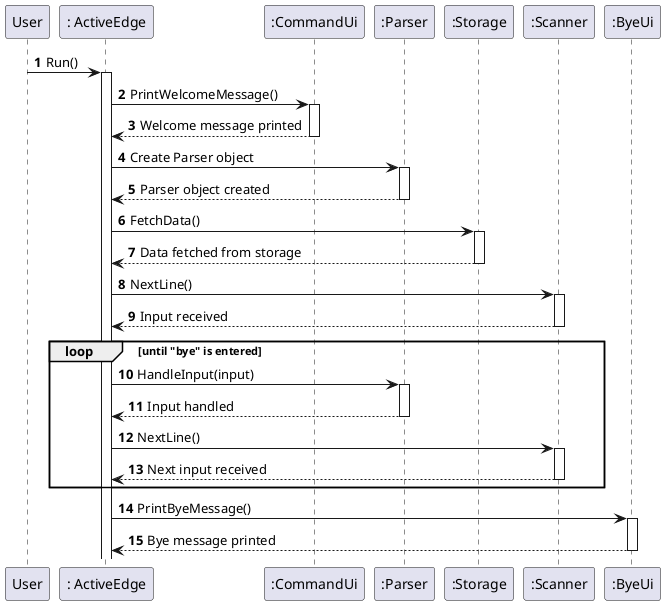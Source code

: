 @startuml
'https://plantuml.com/sequence-diagram

autonumber
User -> ": ActiveEdge": Run()
activate ": ActiveEdge"
": ActiveEdge" -> ":CommandUi": PrintWelcomeMessage()
activate ":CommandUi"
":CommandUi"--> ": ActiveEdge": Welcome message printed
deactivate ":CommandUi"
": ActiveEdge"-> ":Parser": Create Parser object
activate ":Parser"
":Parser" --> ": ActiveEdge": Parser object created
deactivate ":Parser"
": ActiveEdge" -> ":Storage": FetchData()
activate ":Storage"
":Storage" --> ": ActiveEdge": Data fetched from storage
deactivate ":Storage"
": ActiveEdge" -> ":Scanner": NextLine()
activate ":Scanner"
":Scanner" --> ": ActiveEdge": Input received
deactivate ":Scanner"

loop until "bye" is entered
    ": ActiveEdge" -> ":Parser": HandleInput(input)
    activate ":Parser"
    ":Parser" --> ": ActiveEdge": Input handled
    deactivate ":Parser"
    ": ActiveEdge" -> ":Scanner": NextLine()
    activate ":Scanner"
    ":Scanner"--> ": ActiveEdge": Next input received
    deactivate ":Scanner"
end loop

": ActiveEdge"-> ":ByeUi" : PrintByeMessage()
activate ":ByeUi"
":ByeUi" -->": ActiveEdge": Bye message printed
deactivate ":ByeUi"

@enduml